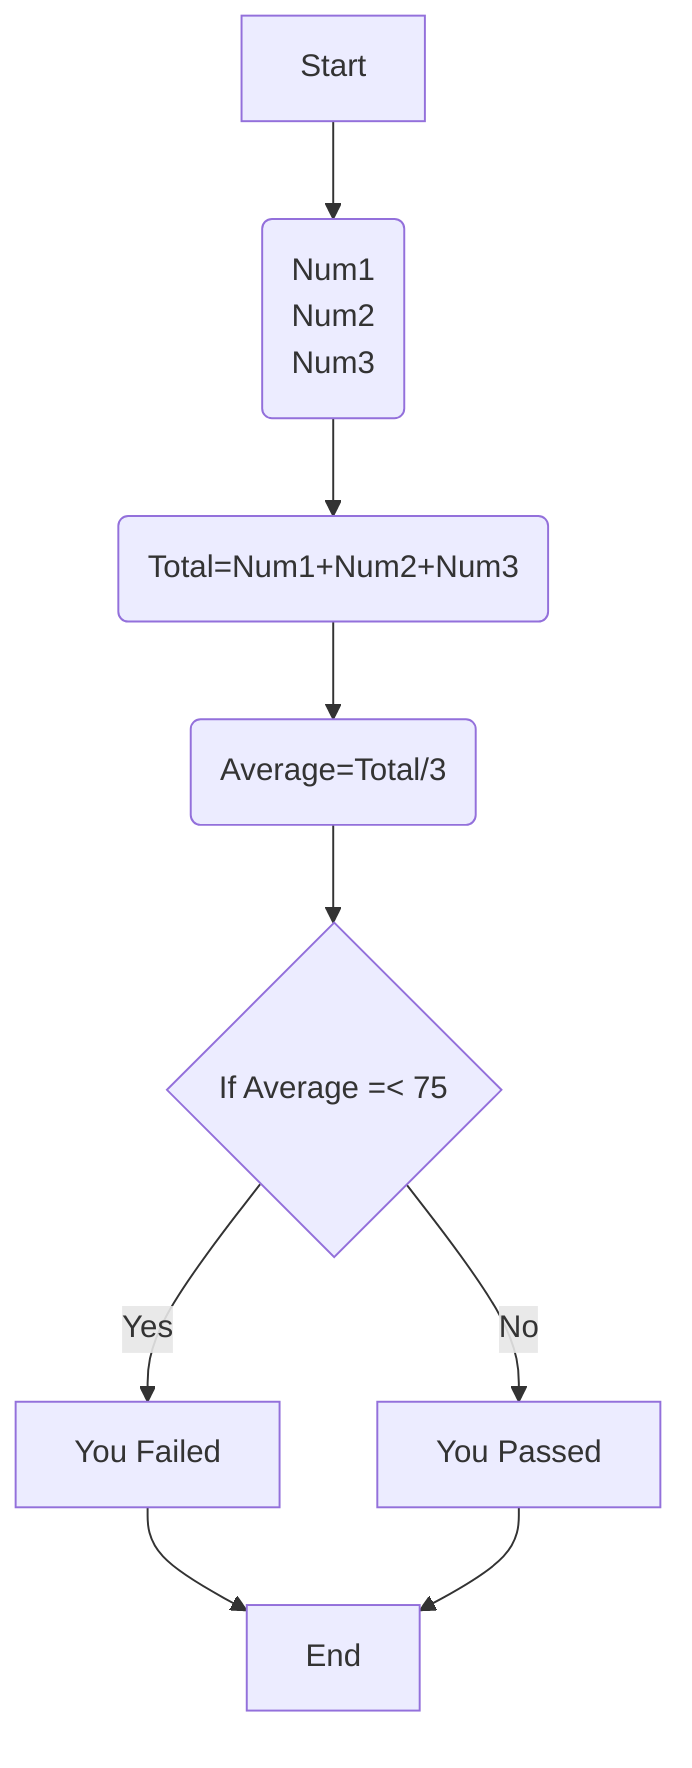 flowchart TD
    A[Start] --> B(Num1
    Num2
    Num3) --> C(Total=Num1+Num2+Num3) --> D(Average=Total/3)
    D --> E{If Average =< 75}
    E -->|Yes| F[You Failed]
    E -->|No| G[You Passed]
    F --> End
    G --> End